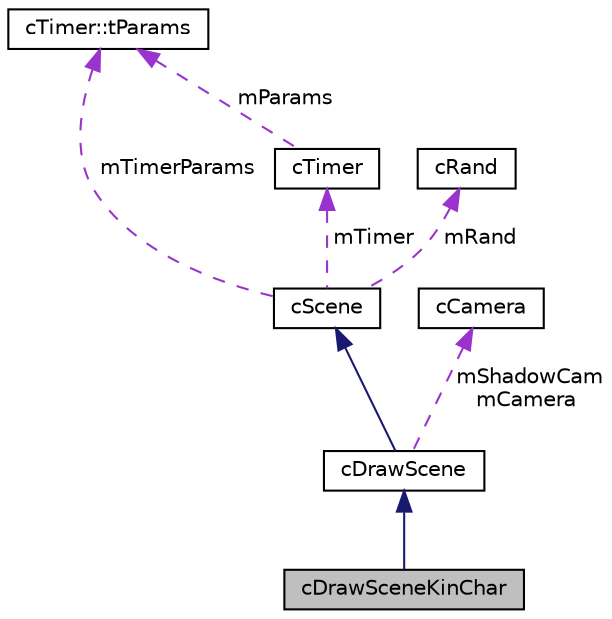 digraph "cDrawSceneKinChar"
{
 // LATEX_PDF_SIZE
  edge [fontname="Helvetica",fontsize="10",labelfontname="Helvetica",labelfontsize="10"];
  node [fontname="Helvetica",fontsize="10",shape=record];
  Node1 [label="cDrawSceneKinChar",height=0.2,width=0.4,color="black", fillcolor="grey75", style="filled", fontcolor="black",tooltip=" "];
  Node2 -> Node1 [dir="back",color="midnightblue",fontsize="10",style="solid",fontname="Helvetica"];
  Node2 [label="cDrawScene",height=0.2,width=0.4,color="black", fillcolor="white", style="filled",URL="$classc_draw_scene.html",tooltip=" "];
  Node3 -> Node2 [dir="back",color="midnightblue",fontsize="10",style="solid",fontname="Helvetica"];
  Node3 [label="cScene",height=0.2,width=0.4,color="black", fillcolor="white", style="filled",URL="$classc_scene.html",tooltip=" "];
  Node4 -> Node3 [dir="back",color="darkorchid3",fontsize="10",style="dashed",label=" mTimer" ,fontname="Helvetica"];
  Node4 [label="cTimer",height=0.2,width=0.4,color="black", fillcolor="white", style="filled",URL="$classc_timer.html",tooltip=" "];
  Node5 -> Node4 [dir="back",color="darkorchid3",fontsize="10",style="dashed",label=" mParams" ,fontname="Helvetica"];
  Node5 [label="cTimer::tParams",height=0.2,width=0.4,color="black", fillcolor="white", style="filled",URL="$structc_timer_1_1t_params.html",tooltip=" "];
  Node6 -> Node3 [dir="back",color="darkorchid3",fontsize="10",style="dashed",label=" mRand" ,fontname="Helvetica"];
  Node6 [label="cRand",height=0.2,width=0.4,color="black", fillcolor="white", style="filled",URL="$classc_rand.html",tooltip=" "];
  Node5 -> Node3 [dir="back",color="darkorchid3",fontsize="10",style="dashed",label=" mTimerParams" ,fontname="Helvetica"];
  Node7 -> Node2 [dir="back",color="darkorchid3",fontsize="10",style="dashed",label=" mShadowCam\nmCamera" ,fontname="Helvetica"];
  Node7 [label="cCamera",height=0.2,width=0.4,color="black", fillcolor="white", style="filled",URL="$classc_camera.html",tooltip=" "];
}
